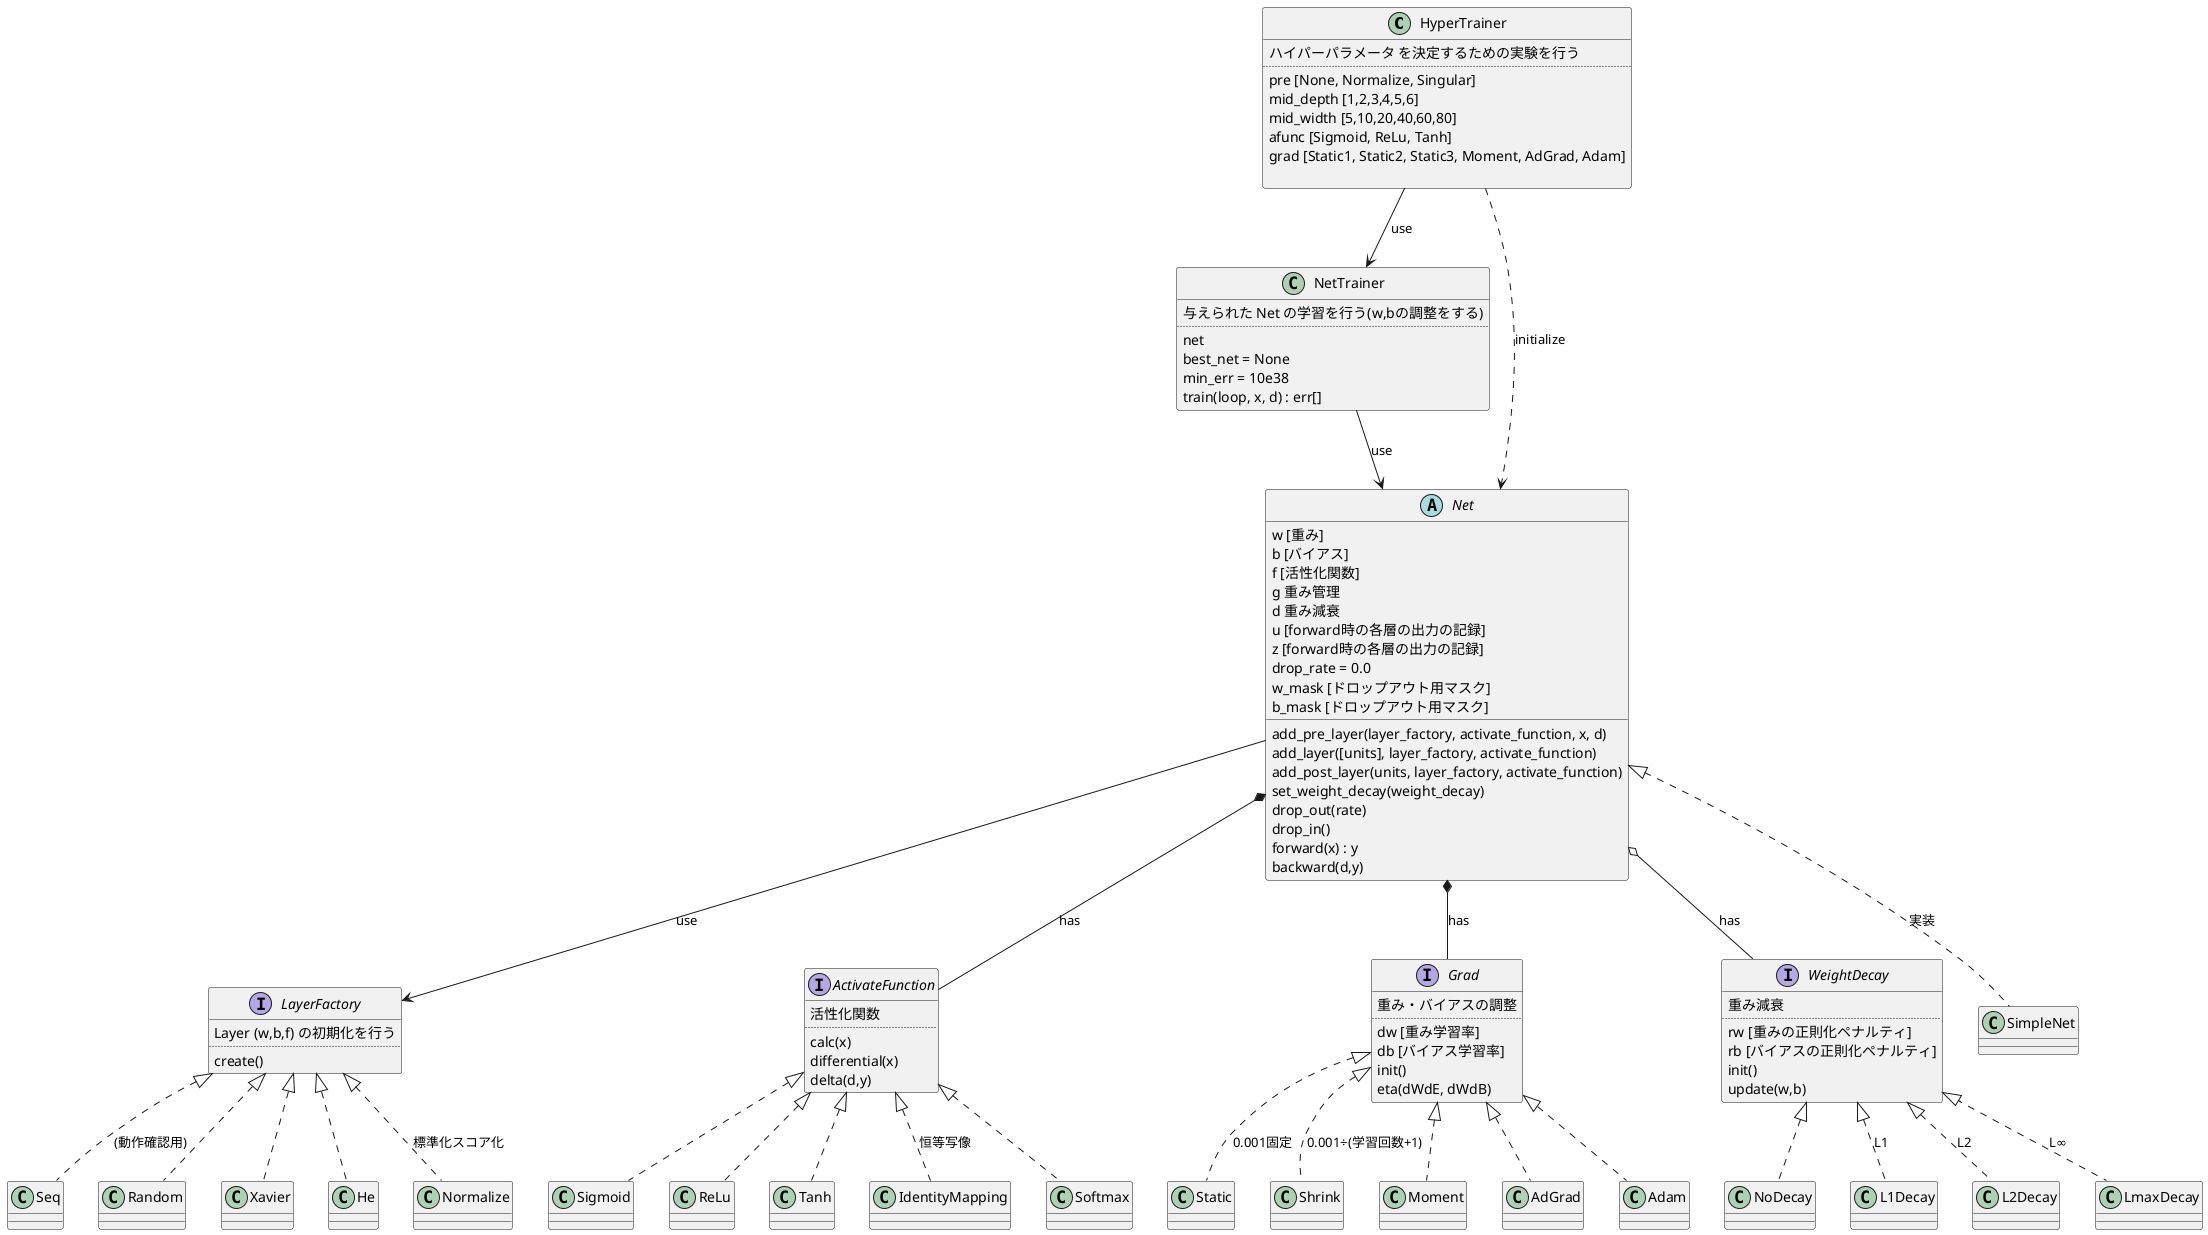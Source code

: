 @startuml

class HyperTrainer {
  ハイパーパラメータ を決定するための実験を行う
  ..
  pre [None, Normalize, Singular]
  mid_depth [1,2,3,4,5,6]
  mid_width [5,10,20,40,60,80]
  afunc [Sigmoid, ReLu, Tanh]
  grad [Static1, Static2, Static3, Moment, AdGrad, Adam]

}

class NetTrainer {
  与えられた Net の学習を行う(w,bの調整をする)
  ..
  net
  best_net = None
  min_err = 10e38
  train(loop, x, d) : err[]
}

abstract class Net {
w [重み]
b [バイアス]
f [活性化関数]
g 重み管理
d 重み減衰
u [forward時の各層の出力の記録]
z [forward時の各層の出力の記録]
drop_rate = 0.0
w_mask [ドロップアウト用マスク]
b_mask [ドロップアウト用マスク]
add_pre_layer(layer_factory, activate_function, x, d)
add_layer([units], layer_factory, activate_function)
add_post_layer(units, layer_factory, activate_function)
set_weight_decay(weight_decay)
drop_out(rate)
drop_in()
forward(x) : y
backward(d,y)
}

interface LayerFactory {
Layer (w,b,f) の初期化を行う
..
create()
}

interface ActivateFunction{
活性化関数
..
calc(x)
differential(x)
delta(d,y)
}

interface Grad {
重み・バイアスの調整
..
dw [重み学習率]
db [バイアス学習率]
init()
eta(dWdE, dWdB)
}

interface WeightDecay {
重み減衰
..
rw [重みの正則化ペナルティ]
rb [バイアスの正則化ペナルティ]
init()
update(w,b)
}

HyperTrainer --> NetTrainer :use
HyperTrainer ..> Net : initialize
NetTrainer --> Net : use

Net *-- ActivateFunction : has
Net *-- Grad : has
Net o-- WeightDecay : has
Net --> LayerFactory : use

Net <|.. SimpleNet : 実装

ActivateFunction <|.. Sigmoid
ActivateFunction <|.. ReLu
ActivateFunction <|.. Tanh
ActivateFunction <|.. IdentityMapping : 恒等写像
ActivateFunction <|.. Softmax

LayerFactory <|.. Seq : (動作確認用)
LayerFactory <|.. Random
LayerFactory <|.. Xavier
LayerFactory <|.. He
LayerFactory <|.. Normalize : 標準化スコア化

Grad <|.. Static : 0.001固定
Grad <|.. Shrink : 0.001÷(学習回数+1)
Grad <|.. Moment
Grad <|.. AdGrad
Grad <|.. Adam

WeightDecay <|.. NoDecay
WeightDecay <|.. L1Decay : L1
WeightDecay <|.. L2Decay : L2
WeightDecay <|.. LmaxDecay : L∞


@enduml